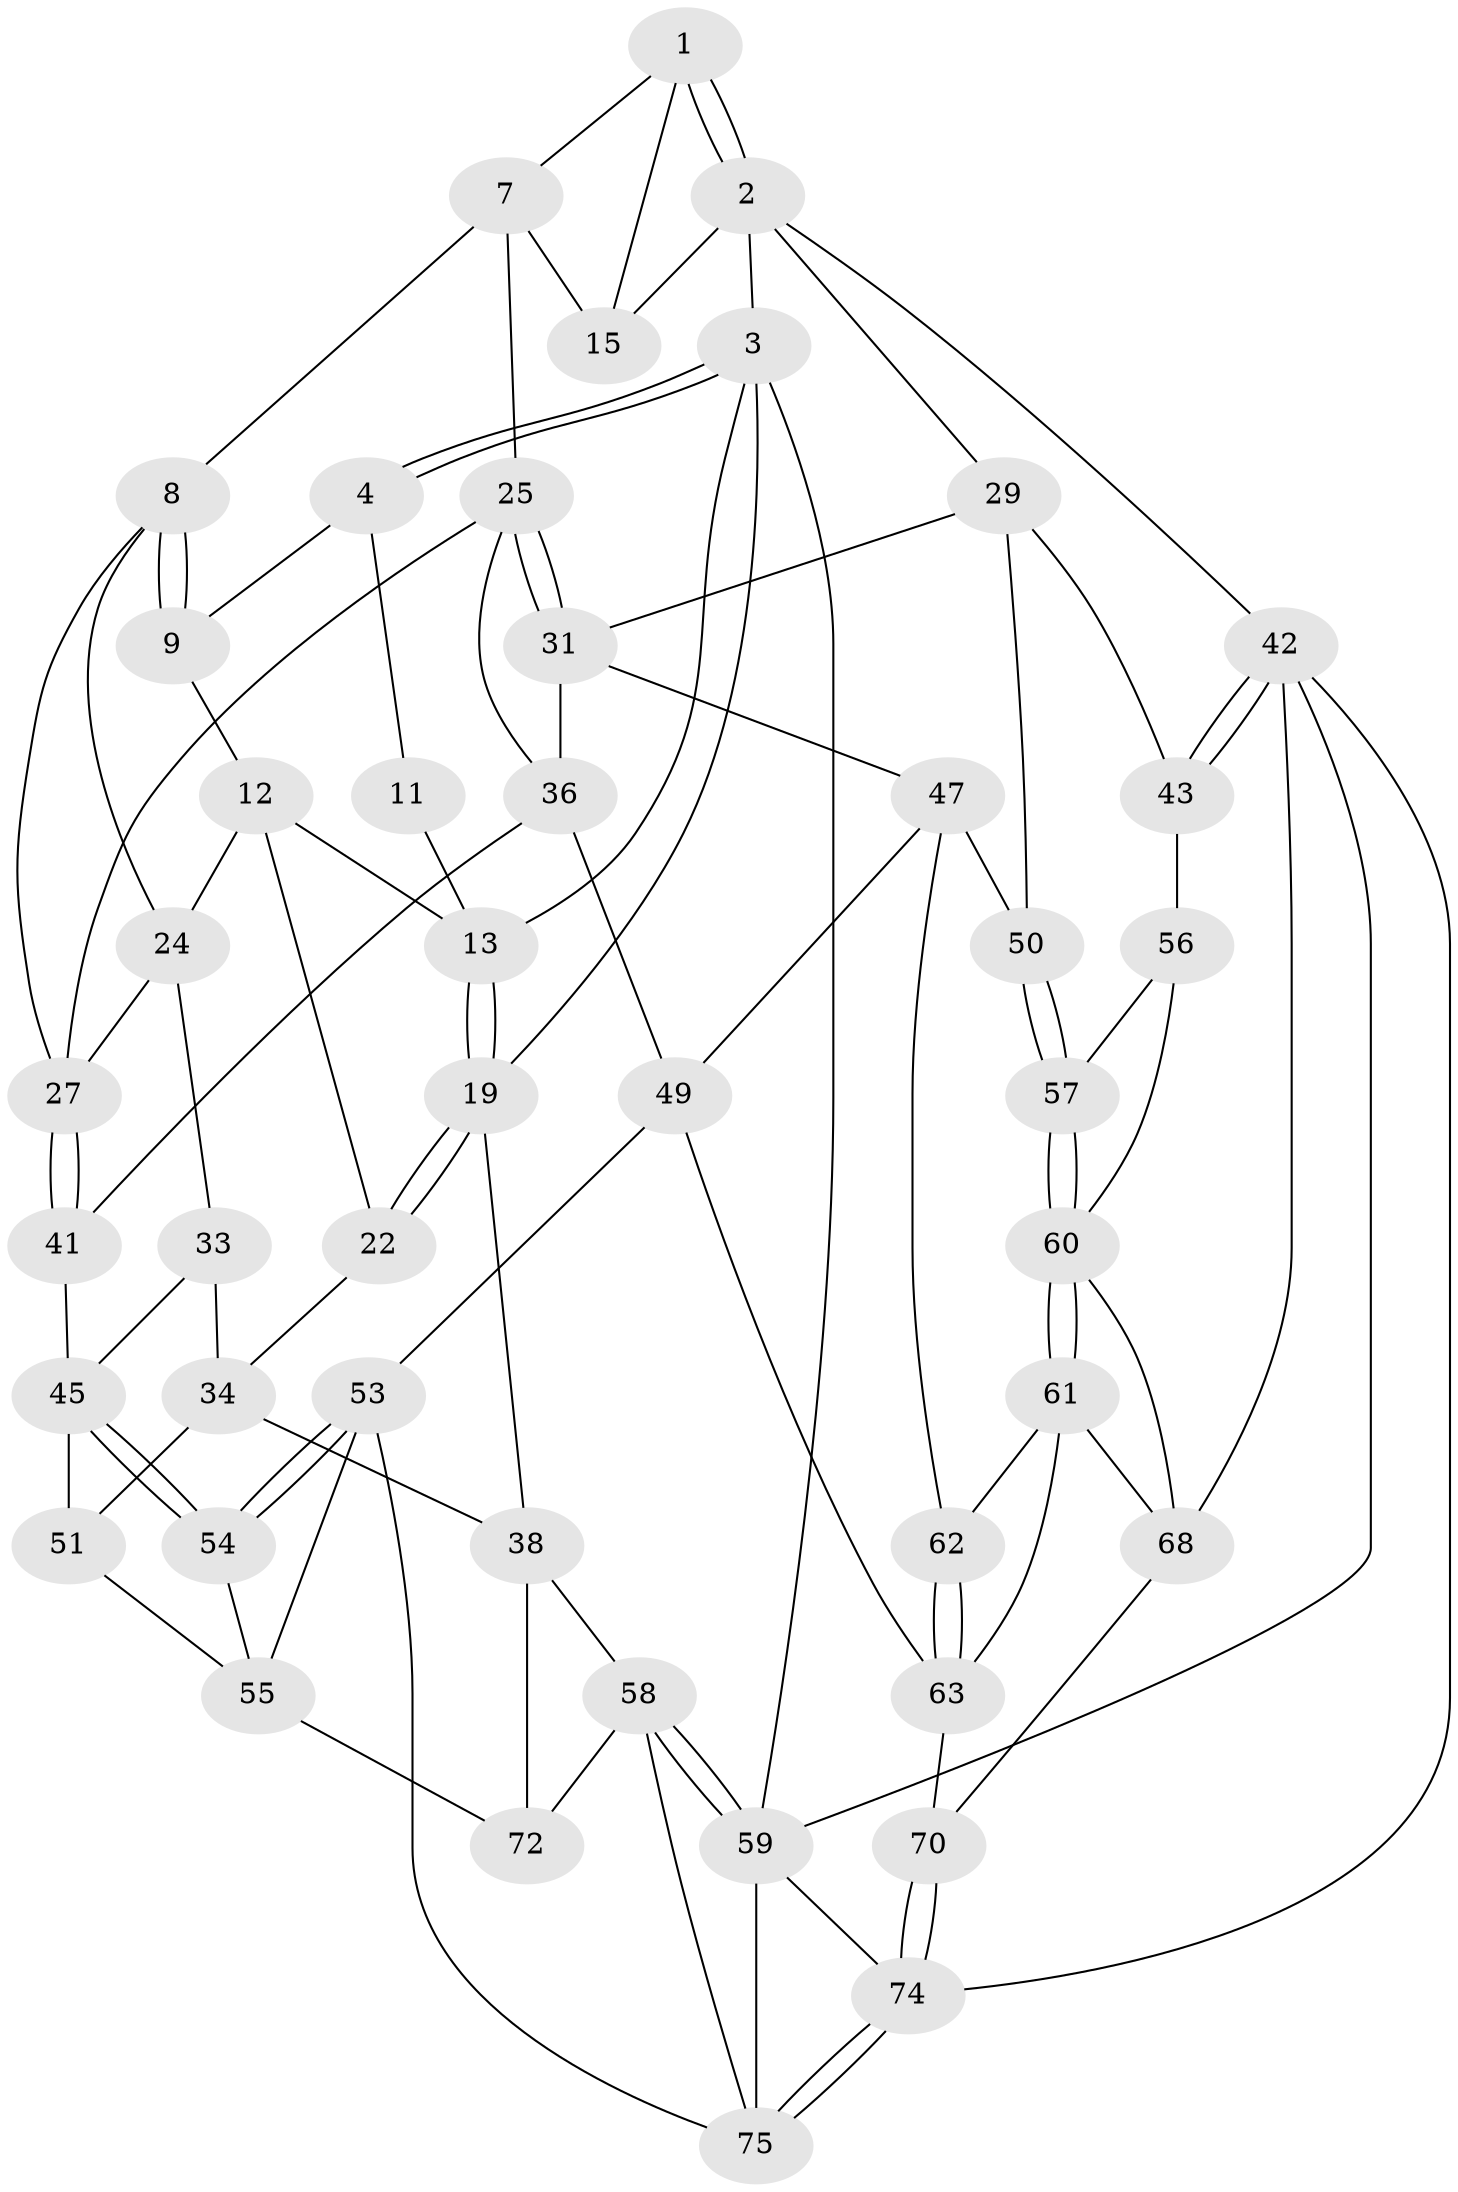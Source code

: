 // Generated by graph-tools (version 1.1) at 2025/24/03/03/25 07:24:33]
// undirected, 46 vertices, 102 edges
graph export_dot {
graph [start="1"]
  node [color=gray90,style=filled];
  1 [pos="+0.5749637267886654+0",super="+6"];
  2 [pos="+1+0",super="+16"];
  3 [pos="+0+0",super="+17"];
  4 [pos="+0+0",super="+5"];
  7 [pos="+0.5552314446787807+0.18047158510079045",super="+18"];
  8 [pos="+0.39806244080539693+0.18429967877500852",super="+23"];
  9 [pos="+0.3902478976595538+0.15311370839500094",super="+10"];
  11 [pos="+0.06983418865054003+0"];
  12 [pos="+0.20557154652307313+0.20135815845973853",super="+21"];
  13 [pos="+0.15265475183909932+0.17253161773446676",super="+14"];
  15 [pos="+0.7877674201528542+0.09335764088655894"];
  19 [pos="+0.015176834471071234+0.3779633721632167",super="+20"];
  22 [pos="+0.03687705079794725+0.3819887738930408"];
  24 [pos="+0.29264237127531534+0.24835486755407055",super="+32"];
  25 [pos="+0.6582477148954464+0.31600961228126023",super="+26"];
  27 [pos="+0.49876777754437235+0.4469248811397585",super="+28"];
  29 [pos="+1+0.30616946401902245",super="+30"];
  31 [pos="+0.7741129701828083+0.3372458158318681",super="+35"];
  33 [pos="+0.23996197070695927+0.4607862096067658"];
  34 [pos="+0.08923205492869316+0.40620565018062554",super="+37"];
  36 [pos="+0.6740621481493598+0.5174141099712057",super="+40"];
  38 [pos="+0.14363796297579767+0.6853837505901206",super="+39"];
  41 [pos="+0.48220535268091147+0.5146044825806657"];
  42 [pos="+1+1",super="+78"];
  43 [pos="+1+1",super="+44"];
  45 [pos="+0.3698713375038066+0.5520812215642128",super="+46"];
  47 [pos="+0.7507303828255404+0.6065501955148298",super="+48"];
  49 [pos="+0.5577487835690433+0.6408104985388103",super="+52"];
  50 [pos="+0.9523399429958935+0.4717095893830962"];
  51 [pos="+0.18509242019894348+0.6475097561961282"];
  53 [pos="+0.5244720825052068+0.7262976401100665",super="+73"];
  54 [pos="+0.390177783120015+0.7115060820297192"];
  55 [pos="+0.3814653201375933+0.7196805042547936",super="+71"];
  56 [pos="+0.9414211356464055+0.701920772124583",super="+65"];
  57 [pos="+0.902948731860737+0.6847594295442482"];
  58 [pos="+0+1",super="+76"];
  59 [pos="+0+1",super="+79"];
  60 [pos="+0.8417922251678316+0.7376267502895747",super="+66"];
  61 [pos="+0.7923417442804943+0.6803167038731105",super="+67"];
  62 [pos="+0.7480028541192376+0.6173508954731747"];
  63 [pos="+0.6979230518520237+0.7174873547704785",super="+64"];
  68 [pos="+0.7877418869474067+0.8401408132613638",super="+69"];
  70 [pos="+0.6030546948583804+0.8048477920821169"];
  72 [pos="+0.20705071250506213+0.785005484078901"];
  74 [pos="+0.43563759581799866+0.9454950039564907",super="+80"];
  75 [pos="+0.38101349016633085+0.8924727376728521",super="+77"];
  1 -- 2;
  1 -- 2;
  1 -- 7;
  1 -- 15;
  2 -- 3;
  2 -- 42;
  2 -- 29;
  2 -- 15;
  3 -- 4;
  3 -- 4;
  3 -- 59;
  3 -- 19;
  3 -- 13;
  4 -- 11;
  4 -- 9;
  7 -- 8;
  7 -- 25;
  7 -- 15;
  8 -- 9;
  8 -- 9;
  8 -- 24;
  8 -- 27;
  9 -- 12;
  11 -- 13;
  12 -- 13;
  12 -- 24;
  12 -- 22;
  13 -- 19;
  13 -- 19;
  19 -- 22;
  19 -- 22;
  19 -- 38;
  22 -- 34;
  24 -- 33;
  24 -- 27;
  25 -- 31;
  25 -- 31;
  25 -- 27;
  25 -- 36;
  27 -- 41;
  27 -- 41;
  29 -- 50;
  29 -- 31;
  29 -- 43;
  31 -- 36;
  31 -- 47;
  33 -- 34;
  33 -- 45;
  34 -- 51;
  34 -- 38;
  36 -- 41;
  36 -- 49;
  38 -- 72;
  38 -- 58;
  41 -- 45;
  42 -- 43;
  42 -- 43;
  42 -- 59;
  42 -- 68;
  42 -- 74;
  43 -- 56 [weight=2];
  45 -- 54;
  45 -- 54;
  45 -- 51;
  47 -- 50;
  47 -- 49;
  47 -- 62;
  49 -- 53;
  49 -- 63;
  50 -- 57;
  50 -- 57;
  51 -- 55;
  53 -- 54;
  53 -- 54;
  53 -- 75;
  53 -- 55;
  54 -- 55;
  55 -- 72;
  56 -- 57;
  56 -- 60;
  57 -- 60;
  57 -- 60;
  58 -- 59;
  58 -- 59;
  58 -- 72;
  58 -- 75;
  59 -- 74;
  59 -- 75;
  60 -- 61;
  60 -- 61;
  60 -- 68;
  61 -- 62;
  61 -- 68;
  61 -- 63;
  62 -- 63;
  62 -- 63;
  63 -- 70;
  68 -- 70;
  70 -- 74;
  70 -- 74;
  74 -- 75;
  74 -- 75;
}
